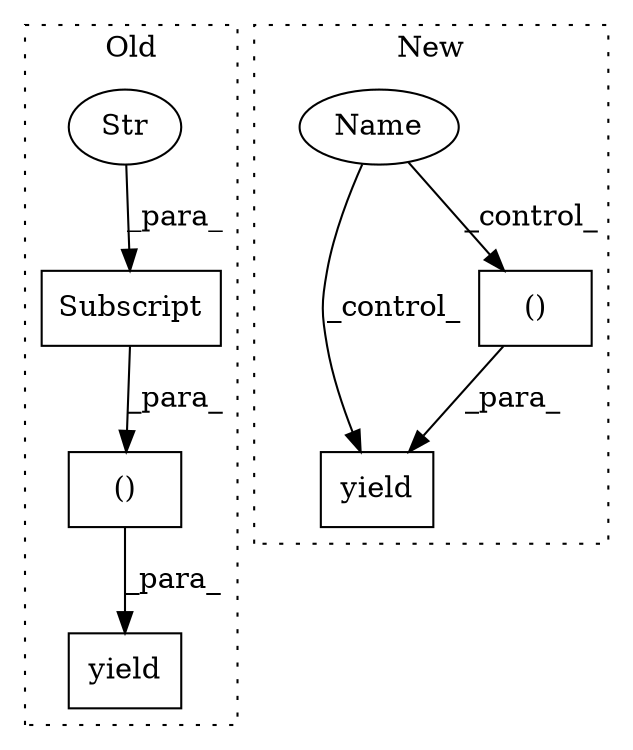 digraph G {
subgraph cluster0 {
1 [label="Subscript" a="63" s="6704,0" l="10,0" shape="box"];
5 [label="Str" a="66" s="6709" l="4" shape="ellipse"];
6 [label="()" a="54" s="6714" l="6" shape="box"];
7 [label="yield" a="105" s="6698" l="6" shape="box"];
label = "Old";
style="dotted";
}
subgraph cluster1 {
2 [label="yield" a="105" s="6681" l="6" shape="box"];
3 [label="()" a="54" s="6690" l="6" shape="box"];
4 [label="Name" a="87" s="6269" l="4" shape="ellipse"];
label = "New";
style="dotted";
}
1 -> 6 [label="_para_"];
3 -> 2 [label="_para_"];
4 -> 3 [label="_control_"];
4 -> 2 [label="_control_"];
5 -> 1 [label="_para_"];
6 -> 7 [label="_para_"];
}
